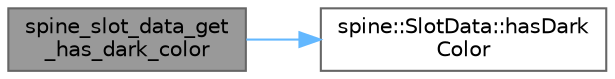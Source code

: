 digraph "spine_slot_data_get_has_dark_color"
{
 // LATEX_PDF_SIZE
  bgcolor="transparent";
  edge [fontname=Helvetica,fontsize=10,labelfontname=Helvetica,labelfontsize=10];
  node [fontname=Helvetica,fontsize=10,shape=box,height=0.2,width=0.4];
  rankdir="LR";
  Node1 [id="Node000001",label="spine_slot_data_get\l_has_dark_color",height=0.2,width=0.4,color="gray40", fillcolor="grey60", style="filled", fontcolor="black",tooltip=" "];
  Node1 -> Node2 [id="edge1_Node000001_Node000002",color="steelblue1",style="solid",tooltip=" "];
  Node2 [id="Node000002",label="spine::SlotData::hasDark\lColor",height=0.2,width=0.4,color="grey40", fillcolor="white", style="filled",URL="$classspine_1_1_slot_data.html#a0d3c454418668714a4dd18b8164666f3",tooltip=" "];
}
